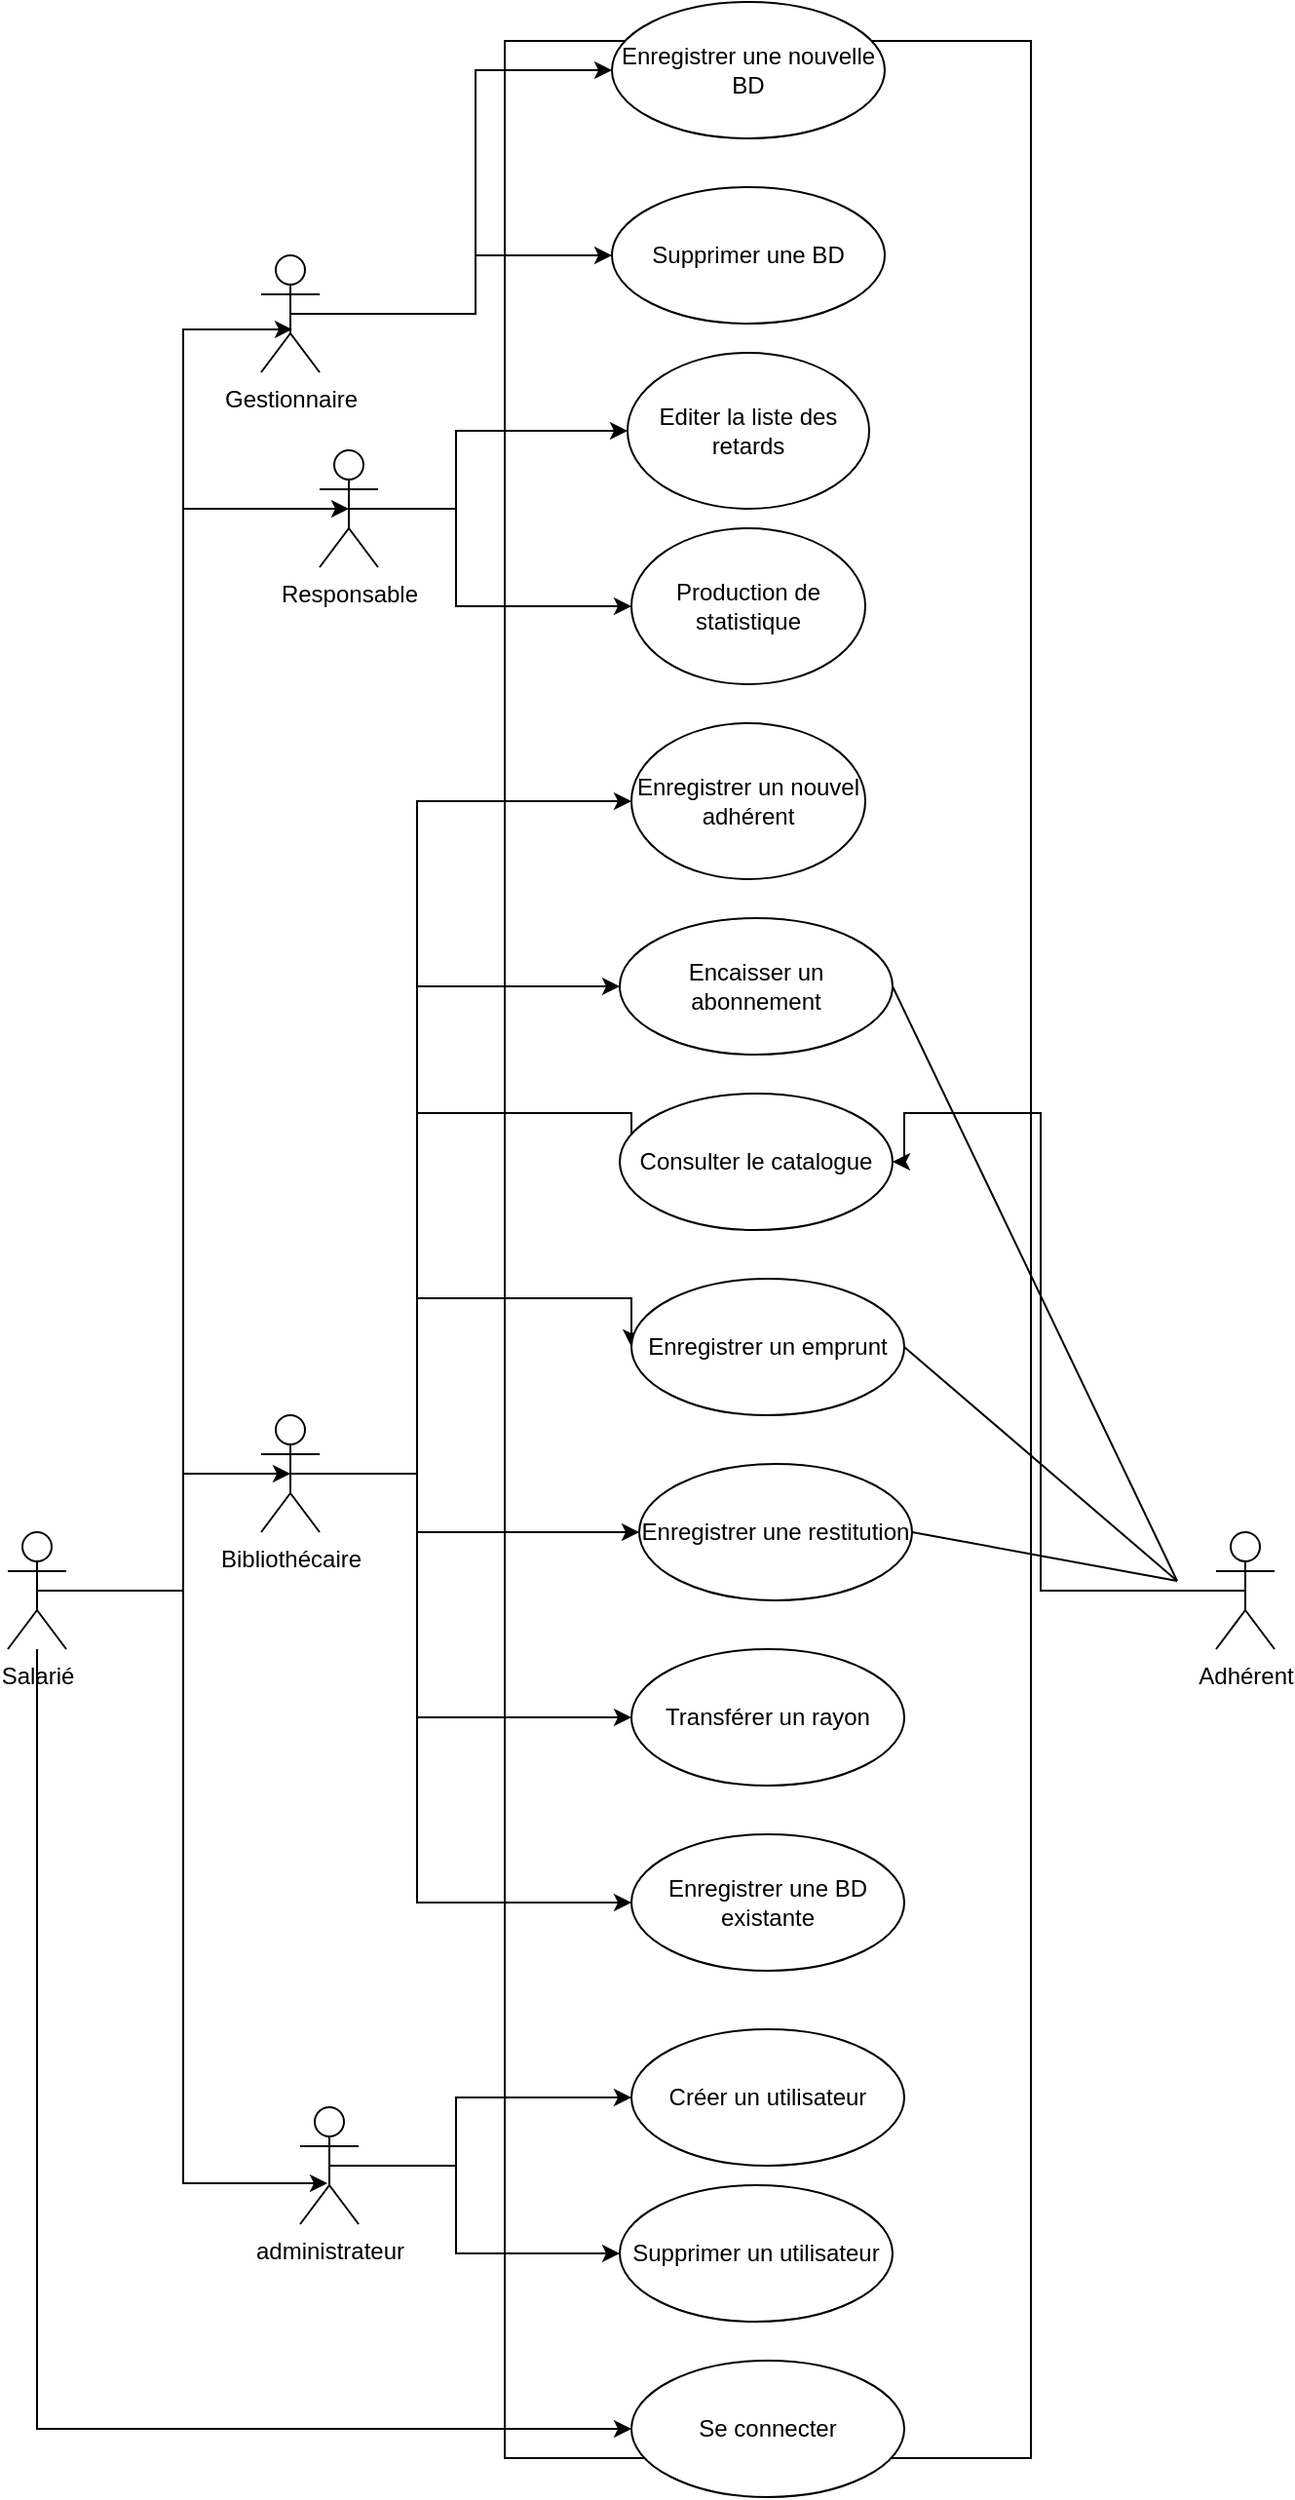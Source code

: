 <mxfile>
    <diagram id="nst7ozcH5xxoRsP0N_HO" name="Page-1">
        <mxGraphModel dx="1118" dy="1975" grid="1" gridSize="10" guides="1" tooltips="1" connect="1" arrows="1" fold="1" page="1" pageScale="1" pageWidth="827" pageHeight="1169" math="0" shadow="0">
            <root>
                <mxCell id="0"/>
                <mxCell id="1" parent="0"/>
                <mxCell id="9" value="" style="verticalLabelPosition=bottom;verticalAlign=top;html=1;shape=mxgraph.basic.rect;fillColor2=none;strokeWidth=1;size=20;indent=5;" parent="1" vertex="1">
                    <mxGeometry x="285" y="-240" width="270" height="1240" as="geometry"/>
                </mxCell>
                <mxCell id="37" style="edgeStyle=orthogonalEdgeStyle;rounded=0;orthogonalLoop=1;jettySize=auto;html=1;exitX=0.5;exitY=0.5;exitDx=0;exitDy=0;exitPerimeter=0;entryX=0.5;entryY=0.5;entryDx=0;entryDy=0;entryPerimeter=0;" parent="1" source="10" target="11" edge="1">
                    <mxGeometry relative="1" as="geometry">
                        <Array as="points">
                            <mxPoint x="120" y="555"/>
                            <mxPoint x="120" y="495"/>
                        </Array>
                    </mxGeometry>
                </mxCell>
                <mxCell id="38" style="edgeStyle=orthogonalEdgeStyle;rounded=0;orthogonalLoop=1;jettySize=auto;html=1;exitX=0.5;exitY=0.5;exitDx=0;exitDy=0;exitPerimeter=0;entryX=0.467;entryY=0.65;entryDx=0;entryDy=0;entryPerimeter=0;" parent="1" source="10" target="12" edge="1">
                    <mxGeometry relative="1" as="geometry">
                        <Array as="points">
                            <mxPoint x="120" y="555"/>
                            <mxPoint x="120" y="859"/>
                        </Array>
                    </mxGeometry>
                </mxCell>
                <mxCell id="50" style="edgeStyle=orthogonalEdgeStyle;rounded=0;orthogonalLoop=1;jettySize=auto;html=1;entryX=0;entryY=0.5;entryDx=0;entryDy=0;" edge="1" parent="1" source="10" target="18">
                    <mxGeometry relative="1" as="geometry">
                        <Array as="points">
                            <mxPoint x="45" y="985"/>
                        </Array>
                    </mxGeometry>
                </mxCell>
                <mxCell id="54" style="edgeStyle=orthogonalEdgeStyle;rounded=0;orthogonalLoop=1;jettySize=auto;html=1;exitX=0.5;exitY=0.5;exitDx=0;exitDy=0;exitPerimeter=0;entryX=0.533;entryY=0.633;entryDx=0;entryDy=0;entryPerimeter=0;" edge="1" parent="1" source="10" target="51">
                    <mxGeometry relative="1" as="geometry">
                        <mxPoint x="330" y="-100" as="targetPoint"/>
                        <Array as="points">
                            <mxPoint x="120" y="555"/>
                            <mxPoint x="120" y="-92"/>
                        </Array>
                    </mxGeometry>
                </mxCell>
                <mxCell id="55" style="edgeStyle=orthogonalEdgeStyle;rounded=0;orthogonalLoop=1;jettySize=auto;html=1;exitX=0.5;exitY=0.5;exitDx=0;exitDy=0;exitPerimeter=0;entryX=0.5;entryY=0.5;entryDx=0;entryDy=0;entryPerimeter=0;" edge="1" parent="1" source="10" target="46">
                    <mxGeometry relative="1" as="geometry">
                        <Array as="points">
                            <mxPoint x="120" y="555"/>
                            <mxPoint x="120"/>
                        </Array>
                    </mxGeometry>
                </mxCell>
                <mxCell id="10" value="Salarié" style="shape=umlActor;verticalLabelPosition=bottom;verticalAlign=top;html=1;" parent="1" vertex="1">
                    <mxGeometry x="30" y="525" width="30" height="60" as="geometry"/>
                </mxCell>
                <mxCell id="30" style="edgeStyle=orthogonalEdgeStyle;rounded=0;orthogonalLoop=1;jettySize=auto;html=1;exitX=0.5;exitY=0.5;exitDx=0;exitDy=0;exitPerimeter=0;entryX=0;entryY=0.5;entryDx=0;entryDy=0;" parent="1" source="11" target="20" edge="1">
                    <mxGeometry relative="1" as="geometry">
                        <Array as="points">
                            <mxPoint x="240" y="495"/>
                            <mxPoint x="240" y="310"/>
                            <mxPoint x="350" y="310"/>
                        </Array>
                    </mxGeometry>
                </mxCell>
                <mxCell id="31" style="edgeStyle=orthogonalEdgeStyle;rounded=0;orthogonalLoop=1;jettySize=auto;html=1;exitX=0.5;exitY=0.5;exitDx=0;exitDy=0;exitPerimeter=0;entryX=0;entryY=0.5;entryDx=0;entryDy=0;" parent="1" source="11" target="19" edge="1">
                    <mxGeometry relative="1" as="geometry">
                        <Array as="points">
                            <mxPoint x="240" y="495"/>
                            <mxPoint x="240" y="405"/>
                        </Array>
                    </mxGeometry>
                </mxCell>
                <mxCell id="34" style="edgeStyle=orthogonalEdgeStyle;rounded=0;orthogonalLoop=1;jettySize=auto;html=1;exitX=0.5;exitY=0.5;exitDx=0;exitDy=0;exitPerimeter=0;" parent="1" source="11" target="16" edge="1">
                    <mxGeometry relative="1" as="geometry">
                        <Array as="points">
                            <mxPoint x="240" y="495"/>
                            <mxPoint x="240" y="525"/>
                        </Array>
                    </mxGeometry>
                </mxCell>
                <mxCell id="35" style="edgeStyle=orthogonalEdgeStyle;rounded=0;orthogonalLoop=1;jettySize=auto;html=1;exitX=0.5;exitY=0.5;exitDx=0;exitDy=0;exitPerimeter=0;entryX=0;entryY=0.5;entryDx=0;entryDy=0;" parent="1" source="11" target="21" edge="1">
                    <mxGeometry relative="1" as="geometry">
                        <Array as="points">
                            <mxPoint x="240" y="495"/>
                            <mxPoint x="240" y="620"/>
                        </Array>
                    </mxGeometry>
                </mxCell>
                <mxCell id="36" style="edgeStyle=orthogonalEdgeStyle;rounded=0;orthogonalLoop=1;jettySize=auto;html=1;exitX=0.5;exitY=0.5;exitDx=0;exitDy=0;exitPerimeter=0;entryX=0;entryY=0.5;entryDx=0;entryDy=0;" parent="1" source="11" target="24" edge="1">
                    <mxGeometry relative="1" as="geometry">
                        <Array as="points">
                            <mxPoint x="240" y="495"/>
                            <mxPoint x="240" y="715"/>
                        </Array>
                    </mxGeometry>
                </mxCell>
                <mxCell id="45" style="edgeStyle=orthogonalEdgeStyle;rounded=0;orthogonalLoop=1;jettySize=auto;html=1;exitX=0.5;exitY=0.5;exitDx=0;exitDy=0;exitPerimeter=0;entryX=0;entryY=0.5;entryDx=0;entryDy=0;" parent="1" source="11" target="44" edge="1">
                    <mxGeometry relative="1" as="geometry">
                        <Array as="points">
                            <mxPoint x="240" y="495"/>
                            <mxPoint x="240" y="245"/>
                        </Array>
                    </mxGeometry>
                </mxCell>
                <mxCell id="66" style="edgeStyle=orthogonalEdgeStyle;rounded=0;orthogonalLoop=1;jettySize=auto;html=1;exitX=0.5;exitY=0.5;exitDx=0;exitDy=0;exitPerimeter=0;entryX=0;entryY=0.5;entryDx=0;entryDy=0;" edge="1" parent="1" source="11" target="49">
                    <mxGeometry relative="1" as="geometry">
                        <Array as="points">
                            <mxPoint x="240" y="495"/>
                            <mxPoint x="240" y="150"/>
                        </Array>
                    </mxGeometry>
                </mxCell>
                <mxCell id="11" value="Bibliothécaire" style="shape=umlActor;verticalLabelPosition=bottom;verticalAlign=top;html=1;" parent="1" vertex="1">
                    <mxGeometry x="160" y="465" width="30" height="60" as="geometry"/>
                </mxCell>
                <mxCell id="27" style="edgeStyle=orthogonalEdgeStyle;rounded=0;orthogonalLoop=1;jettySize=auto;html=1;exitX=0.5;exitY=0.5;exitDx=0;exitDy=0;exitPerimeter=0;" parent="1" source="12" target="17" edge="1">
                    <mxGeometry relative="1" as="geometry">
                        <mxPoint x="200" y="850" as="sourcePoint"/>
                        <Array as="points">
                            <mxPoint x="260" y="850"/>
                            <mxPoint x="260" y="815"/>
                        </Array>
                    </mxGeometry>
                </mxCell>
                <mxCell id="29" style="edgeStyle=orthogonalEdgeStyle;rounded=0;orthogonalLoop=1;jettySize=auto;html=1;exitX=0.5;exitY=0.5;exitDx=0;exitDy=0;exitPerimeter=0;entryX=0;entryY=0.5;entryDx=0;entryDy=0;" parent="1" source="12" target="26" edge="1">
                    <mxGeometry relative="1" as="geometry">
                        <Array as="points">
                            <mxPoint x="260" y="850"/>
                            <mxPoint x="260" y="895"/>
                        </Array>
                    </mxGeometry>
                </mxCell>
                <mxCell id="12" value="administrateur" style="shape=umlActor;verticalLabelPosition=bottom;verticalAlign=top;html=1;" parent="1" vertex="1">
                    <mxGeometry x="180" y="820" width="30" height="60" as="geometry"/>
                </mxCell>
                <mxCell id="39" style="edgeStyle=orthogonalEdgeStyle;rounded=0;orthogonalLoop=1;jettySize=auto;html=1;exitX=0.5;exitY=0.5;exitDx=0;exitDy=0;exitPerimeter=0;entryX=1;entryY=0.5;entryDx=0;entryDy=0;" parent="1" source="13" target="20" edge="1">
                    <mxGeometry relative="1" as="geometry">
                        <Array as="points">
                            <mxPoint x="560" y="555"/>
                            <mxPoint x="560" y="310"/>
                            <mxPoint x="490" y="310"/>
                        </Array>
                    </mxGeometry>
                </mxCell>
                <mxCell id="13" value="Adhérent&lt;br&gt;" style="shape=umlActor;verticalLabelPosition=bottom;verticalAlign=top;html=1;" parent="1" vertex="1">
                    <mxGeometry x="650" y="525" width="30" height="60" as="geometry"/>
                </mxCell>
                <mxCell id="14" value="Enregistrer une nouvelle BD" style="ellipse;whiteSpace=wrap;html=1;" parent="1" vertex="1">
                    <mxGeometry x="340" y="-260" width="140" height="70" as="geometry"/>
                </mxCell>
                <mxCell id="15" value="Supprimer une BD" style="ellipse;whiteSpace=wrap;html=1;" parent="1" vertex="1">
                    <mxGeometry x="340" y="-165" width="140" height="70" as="geometry"/>
                </mxCell>
                <mxCell id="16" value="Enregistrer une restitution" style="ellipse;whiteSpace=wrap;html=1;" parent="1" vertex="1">
                    <mxGeometry x="354" y="490" width="140" height="70" as="geometry"/>
                </mxCell>
                <mxCell id="17" value="Créer un utilisateur" style="ellipse;whiteSpace=wrap;html=1;" parent="1" vertex="1">
                    <mxGeometry x="350" y="780" width="140" height="70" as="geometry"/>
                </mxCell>
                <mxCell id="18" value="Se connecter" style="ellipse;whiteSpace=wrap;html=1;" parent="1" vertex="1">
                    <mxGeometry x="350" y="950" width="140" height="70" as="geometry"/>
                </mxCell>
                <mxCell id="19" value="Enregistrer un emprunt" style="ellipse;whiteSpace=wrap;html=1;" parent="1" vertex="1">
                    <mxGeometry x="350" y="395" width="140" height="70" as="geometry"/>
                </mxCell>
                <mxCell id="20" value="Consulter le catalogue" style="ellipse;whiteSpace=wrap;html=1;" parent="1" vertex="1">
                    <mxGeometry x="344" y="300" width="140" height="70" as="geometry"/>
                </mxCell>
                <mxCell id="21" value="Transférer un rayon" style="ellipse;whiteSpace=wrap;html=1;" parent="1" vertex="1">
                    <mxGeometry x="350" y="585" width="140" height="70" as="geometry"/>
                </mxCell>
                <mxCell id="24" value="Enregistrer une BD existante" style="ellipse;whiteSpace=wrap;html=1;" parent="1" vertex="1">
                    <mxGeometry x="350" y="680" width="140" height="70" as="geometry"/>
                </mxCell>
                <mxCell id="26" value="Supprimer un utilisateur" style="ellipse;whiteSpace=wrap;html=1;" parent="1" vertex="1">
                    <mxGeometry x="344" y="860" width="140" height="70" as="geometry"/>
                </mxCell>
                <mxCell id="42" value="" style="endArrow=none;html=1;exitX=1;exitY=0.5;exitDx=0;exitDy=0;" parent="1" edge="1" source="44">
                    <mxGeometry width="50" height="50" relative="1" as="geometry">
                        <mxPoint x="495" y="215" as="sourcePoint"/>
                        <mxPoint x="630" y="550" as="targetPoint"/>
                    </mxGeometry>
                </mxCell>
                <mxCell id="43" value="" style="endArrow=none;html=1;exitX=1;exitY=0.5;exitDx=0;exitDy=0;" parent="1" source="16" edge="1">
                    <mxGeometry width="50" height="50" relative="1" as="geometry">
                        <mxPoint x="580" y="620" as="sourcePoint"/>
                        <mxPoint x="630" y="550" as="targetPoint"/>
                    </mxGeometry>
                </mxCell>
                <mxCell id="44" value="Encaisser un abonnement" style="ellipse;whiteSpace=wrap;html=1;" parent="1" vertex="1">
                    <mxGeometry x="344" y="210" width="140" height="70" as="geometry"/>
                </mxCell>
                <mxCell id="64" style="edgeStyle=orthogonalEdgeStyle;rounded=0;orthogonalLoop=1;jettySize=auto;html=1;exitX=0.5;exitY=0.5;exitDx=0;exitDy=0;exitPerimeter=0;" edge="1" parent="1" source="46" target="60">
                    <mxGeometry relative="1" as="geometry">
                        <Array as="points">
                            <mxPoint x="260"/>
                            <mxPoint x="260" y="-40"/>
                        </Array>
                    </mxGeometry>
                </mxCell>
                <mxCell id="65" style="edgeStyle=orthogonalEdgeStyle;rounded=0;orthogonalLoop=1;jettySize=auto;html=1;exitX=0.5;exitY=0.5;exitDx=0;exitDy=0;exitPerimeter=0;entryX=0;entryY=0.5;entryDx=0;entryDy=0;" edge="1" parent="1" source="46" target="61">
                    <mxGeometry relative="1" as="geometry">
                        <Array as="points">
                            <mxPoint x="260"/>
                            <mxPoint x="260" y="50"/>
                        </Array>
                    </mxGeometry>
                </mxCell>
                <mxCell id="46" value="Responsable&lt;br&gt;" style="shape=umlActor;verticalLabelPosition=bottom;verticalAlign=top;html=1;" vertex="1" parent="1">
                    <mxGeometry x="190" y="-30" width="30" height="60" as="geometry"/>
                </mxCell>
                <mxCell id="48" value="" style="endArrow=none;html=1;entryX=1;entryY=0.5;entryDx=0;entryDy=0;" edge="1" parent="1" target="19">
                    <mxGeometry width="50" height="50" relative="1" as="geometry">
                        <mxPoint x="630" y="550" as="sourcePoint"/>
                        <mxPoint x="690" y="460" as="targetPoint"/>
                    </mxGeometry>
                </mxCell>
                <mxCell id="49" value="Enregistrer un nouvel adhérent" style="ellipse;whiteSpace=wrap;html=1;" vertex="1" parent="1">
                    <mxGeometry x="350" y="110" width="120" height="80" as="geometry"/>
                </mxCell>
                <mxCell id="57" style="edgeStyle=orthogonalEdgeStyle;rounded=0;orthogonalLoop=1;jettySize=auto;html=1;exitX=0.5;exitY=0.5;exitDx=0;exitDy=0;exitPerimeter=0;entryX=0;entryY=0.5;entryDx=0;entryDy=0;" edge="1" parent="1" source="51" target="15">
                    <mxGeometry relative="1" as="geometry">
                        <Array as="points">
                            <mxPoint x="270" y="-100"/>
                            <mxPoint x="270" y="-130"/>
                        </Array>
                    </mxGeometry>
                </mxCell>
                <mxCell id="59" style="edgeStyle=orthogonalEdgeStyle;rounded=0;orthogonalLoop=1;jettySize=auto;html=1;exitX=0.5;exitY=0.5;exitDx=0;exitDy=0;exitPerimeter=0;entryX=0;entryY=0.5;entryDx=0;entryDy=0;" edge="1" parent="1" source="51" target="14">
                    <mxGeometry relative="1" as="geometry">
                        <Array as="points">
                            <mxPoint x="270" y="-100"/>
                            <mxPoint x="270" y="-225"/>
                        </Array>
                    </mxGeometry>
                </mxCell>
                <mxCell id="51" value="Gestionnaire" style="shape=umlActor;verticalLabelPosition=bottom;verticalAlign=top;html=1;" vertex="1" parent="1">
                    <mxGeometry x="160" y="-130" width="30" height="60" as="geometry"/>
                </mxCell>
                <mxCell id="60" value="Editer la liste des retards" style="ellipse;whiteSpace=wrap;html=1;" vertex="1" parent="1">
                    <mxGeometry x="348" y="-80" width="124" height="80" as="geometry"/>
                </mxCell>
                <mxCell id="61" value="Production de statistique" style="ellipse;whiteSpace=wrap;html=1;" vertex="1" parent="1">
                    <mxGeometry x="350" y="10" width="120" height="80" as="geometry"/>
                </mxCell>
            </root>
        </mxGraphModel>
    </diagram>
</mxfile>